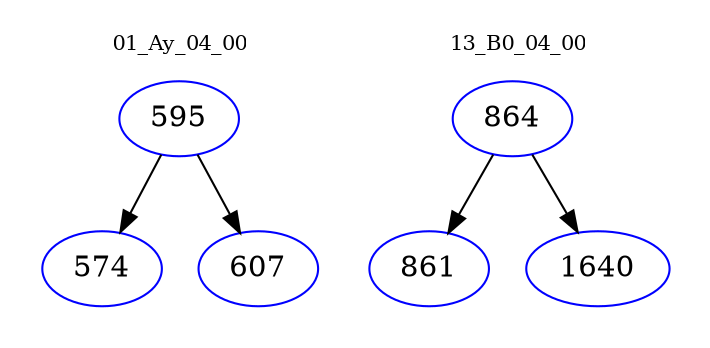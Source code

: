 digraph{
subgraph cluster_0 {
color = white
label = "01_Ay_04_00";
fontsize=10;
T0_595 [label="595", color="blue"]
T0_595 -> T0_574 [color="black"]
T0_574 [label="574", color="blue"]
T0_595 -> T0_607 [color="black"]
T0_607 [label="607", color="blue"]
}
subgraph cluster_1 {
color = white
label = "13_B0_04_00";
fontsize=10;
T1_864 [label="864", color="blue"]
T1_864 -> T1_861 [color="black"]
T1_861 [label="861", color="blue"]
T1_864 -> T1_1640 [color="black"]
T1_1640 [label="1640", color="blue"]
}
}

